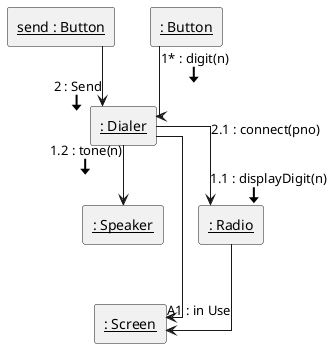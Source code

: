 @startuml Figure2.6

skinparam Linetype ortho

rectangle "<u>send : Button</u>" as SendButton
rectangle "<u>: Button</u>" as Button
rectangle "<u>: Dialer</u>" as Dialer
rectangle "<u>: Screen</u>" as Screen
rectangle "<u>: Speaker</u>" as Speaker
rectangle "<u>: Radio</u>" as Radio

Button     --> Dialer  : "1* : digit(n)\n<size:24><&arrow-bottom></size>"
Dialer     --> Screen  : "\t1.1 : displayDigit(n)\n<size:24><&arrow-bottom></size>\n"
Dialer     --> Speaker : "1.2 : tone(n)\n<size:24><&arrow-bottom></size>"
SendButton --> Dialer  : "2 : Send\n<size:24><&arrow-bottom></size>"
Dialer     --> Radio   : "2.1 : connect(pno)"
Radio      --> Screen  : "A1 : in Use"
@enduml